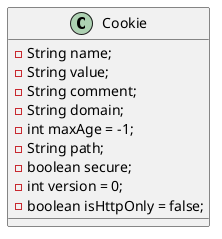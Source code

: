 @startuml
'https://plantuml.com/class-diagram

class Cookie{

'The value of the cookie itself.
-String name;
-String value;
'Attributes encoded in the header's cookie fields.
-String comment;
-String domain;
-int maxAge = -1;
-String path;
-boolean secure;
-int version = 0;
-boolean isHttpOnly = false;
}



@enduml